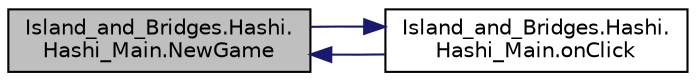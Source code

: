 digraph "Island_and_Bridges.Hashi.Hashi_Main.NewGame"
{
  edge [fontname="Helvetica",fontsize="10",labelfontname="Helvetica",labelfontsize="10"];
  node [fontname="Helvetica",fontsize="10",shape=record];
  rankdir="LR";
  Node7 [label="Island_and_Bridges.Hashi.\lHashi_Main.NewGame",height=0.2,width=0.4,color="black", fillcolor="grey75", style="filled", fontcolor="black"];
  Node7 -> Node8 [dir="back",color="midnightblue",fontsize="10",style="solid",fontname="Helvetica"];
  Node8 [label="Island_and_Bridges.Hashi.\lHashi_Main.onClick",height=0.2,width=0.4,color="black", fillcolor="white", style="filled",URL="$class_island__and___bridges_1_1_hashi_1_1_hashi___main.html#a83eca6cab4321b6ab0aaa2eed90df0af"];
  Node8 -> Node7 [dir="back",color="midnightblue",fontsize="10",style="solid",fontname="Helvetica"];
}
